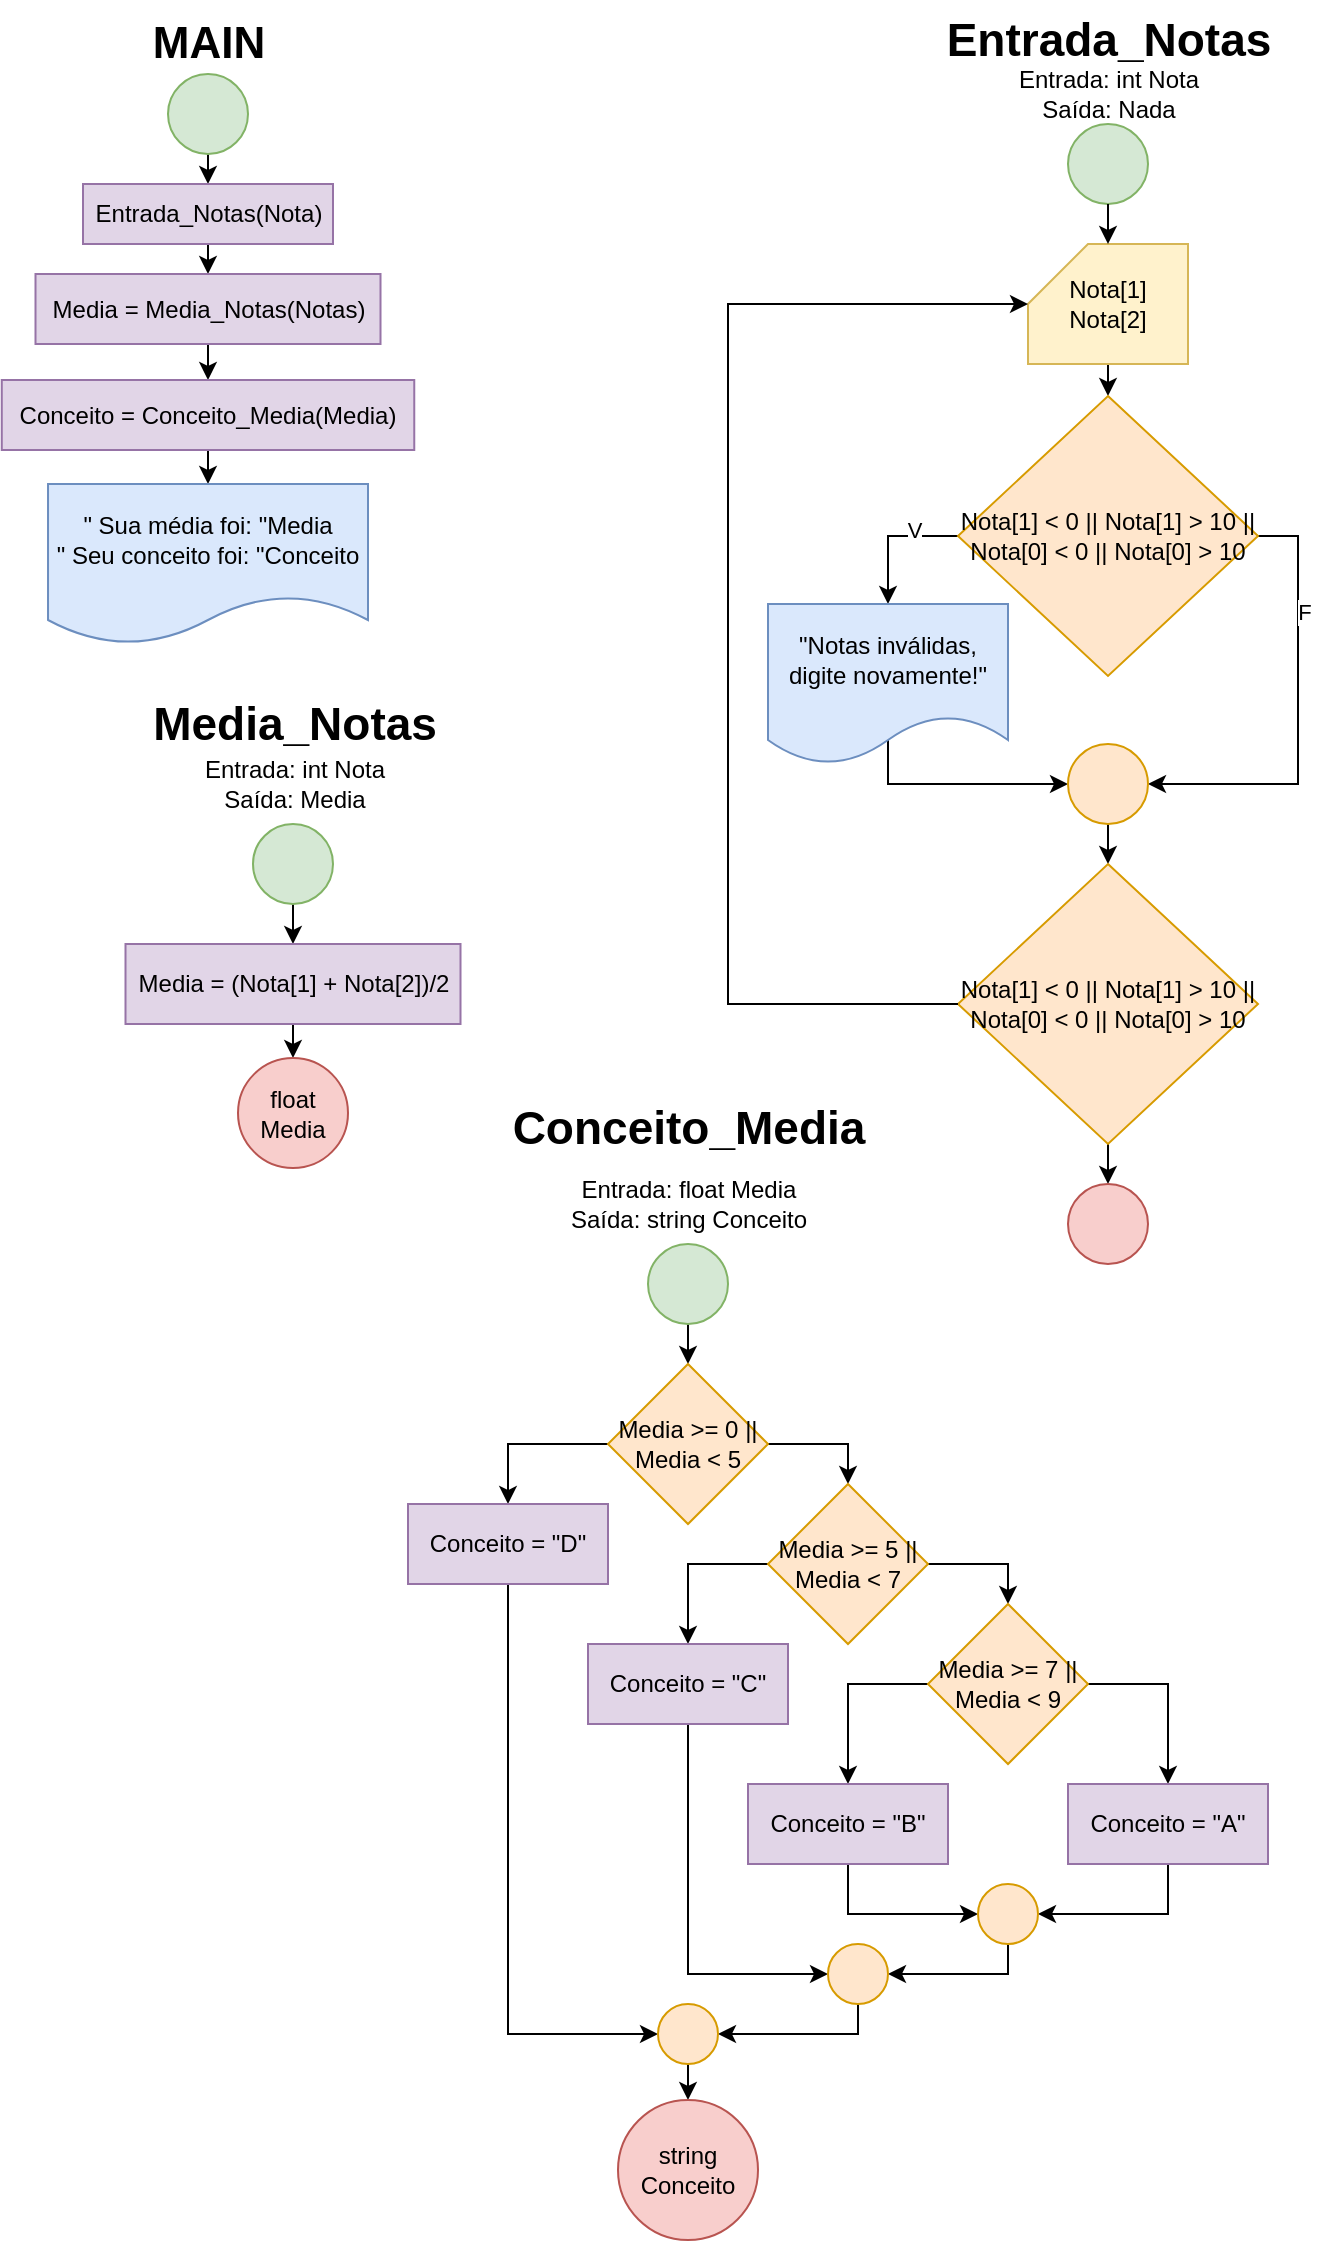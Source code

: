 <mxfile version="25.0.1">
  <diagram name="Página-1" id="zYCfNSeHl2QsqTmiDnlr">
    <mxGraphModel dx="1114" dy="616" grid="1" gridSize="10" guides="1" tooltips="1" connect="1" arrows="1" fold="1" page="1" pageScale="1" pageWidth="827" pageHeight="1169" math="0" shadow="0">
      <root>
        <mxCell id="0" />
        <mxCell id="1" parent="0" />
        <mxCell id="PNCabyUsnHT04Rcjq1vU-1" value="" style="ellipse;whiteSpace=wrap;html=1;aspect=fixed;fillColor=#d5e8d4;strokeColor=#82b366;" vertex="1" parent="1">
          <mxGeometry x="560" y="90" width="40" height="40" as="geometry" />
        </mxCell>
        <mxCell id="PNCabyUsnHT04Rcjq1vU-7" style="edgeStyle=orthogonalEdgeStyle;rounded=0;orthogonalLoop=1;jettySize=auto;html=1;exitX=0.5;exitY=1;exitDx=0;exitDy=0;exitPerimeter=0;entryX=0.5;entryY=0;entryDx=0;entryDy=0;" edge="1" parent="1" source="PNCabyUsnHT04Rcjq1vU-2" target="PNCabyUsnHT04Rcjq1vU-4">
          <mxGeometry relative="1" as="geometry" />
        </mxCell>
        <mxCell id="PNCabyUsnHT04Rcjq1vU-2" value="Nota[1]&lt;div&gt;Nota[2]&lt;/div&gt;" style="shape=card;whiteSpace=wrap;html=1;fillColor=#fff2cc;strokeColor=#d6b656;" vertex="1" parent="1">
          <mxGeometry x="540" y="150" width="80" height="60" as="geometry" />
        </mxCell>
        <mxCell id="PNCabyUsnHT04Rcjq1vU-3" style="edgeStyle=orthogonalEdgeStyle;rounded=0;orthogonalLoop=1;jettySize=auto;html=1;exitX=0.5;exitY=1;exitDx=0;exitDy=0;entryX=0.5;entryY=0;entryDx=0;entryDy=0;entryPerimeter=0;" edge="1" parent="1" source="PNCabyUsnHT04Rcjq1vU-1" target="PNCabyUsnHT04Rcjq1vU-2">
          <mxGeometry relative="1" as="geometry" />
        </mxCell>
        <mxCell id="PNCabyUsnHT04Rcjq1vU-6" style="edgeStyle=orthogonalEdgeStyle;rounded=0;orthogonalLoop=1;jettySize=auto;html=1;exitX=0;exitY=0.5;exitDx=0;exitDy=0;entryX=0.5;entryY=0;entryDx=0;entryDy=0;" edge="1" parent="1" source="PNCabyUsnHT04Rcjq1vU-4" target="PNCabyUsnHT04Rcjq1vU-5">
          <mxGeometry relative="1" as="geometry" />
        </mxCell>
        <mxCell id="PNCabyUsnHT04Rcjq1vU-8" value="V" style="edgeLabel;html=1;align=center;verticalAlign=middle;resizable=0;points=[];" vertex="1" connectable="0" parent="PNCabyUsnHT04Rcjq1vU-6">
          <mxGeometry x="-0.353" y="-3" relative="1" as="geometry">
            <mxPoint as="offset" />
          </mxGeometry>
        </mxCell>
        <mxCell id="PNCabyUsnHT04Rcjq1vU-11" style="edgeStyle=orthogonalEdgeStyle;rounded=0;orthogonalLoop=1;jettySize=auto;html=1;exitX=1;exitY=0.5;exitDx=0;exitDy=0;entryX=1;entryY=0.5;entryDx=0;entryDy=0;" edge="1" parent="1" source="PNCabyUsnHT04Rcjq1vU-4" target="PNCabyUsnHT04Rcjq1vU-9">
          <mxGeometry relative="1" as="geometry" />
        </mxCell>
        <mxCell id="PNCabyUsnHT04Rcjq1vU-62" value="F" style="edgeLabel;html=1;align=center;verticalAlign=middle;resizable=0;points=[];" vertex="1" connectable="0" parent="PNCabyUsnHT04Rcjq1vU-11">
          <mxGeometry x="-0.47" y="3" relative="1" as="geometry">
            <mxPoint as="offset" />
          </mxGeometry>
        </mxCell>
        <mxCell id="PNCabyUsnHT04Rcjq1vU-4" value="Nota[1] &amp;lt; 0 || Nota[1] &amp;gt; 10 || Nota[0] &amp;lt; 0 || Nota[0] &amp;gt; 10" style="rhombus;whiteSpace=wrap;html=1;fillColor=#ffe6cc;strokeColor=#d79b00;" vertex="1" parent="1">
          <mxGeometry x="505" y="226" width="150" height="140" as="geometry" />
        </mxCell>
        <mxCell id="PNCabyUsnHT04Rcjq1vU-10" style="edgeStyle=orthogonalEdgeStyle;rounded=0;orthogonalLoop=1;jettySize=auto;html=1;exitX=0.5;exitY=0;exitDx=0;exitDy=0;entryX=0;entryY=0.5;entryDx=0;entryDy=0;" edge="1" parent="1" source="PNCabyUsnHT04Rcjq1vU-5" target="PNCabyUsnHT04Rcjq1vU-9">
          <mxGeometry relative="1" as="geometry">
            <Array as="points">
              <mxPoint x="470" y="420" />
            </Array>
          </mxGeometry>
        </mxCell>
        <mxCell id="PNCabyUsnHT04Rcjq1vU-5" value="&quot;Notas inválidas, digite novamente!&quot;" style="shape=document;whiteSpace=wrap;html=1;boundedLbl=1;fillColor=#dae8fc;strokeColor=#6c8ebf;" vertex="1" parent="1">
          <mxGeometry x="410" y="330" width="120" height="80" as="geometry" />
        </mxCell>
        <mxCell id="PNCabyUsnHT04Rcjq1vU-13" style="edgeStyle=orthogonalEdgeStyle;rounded=0;orthogonalLoop=1;jettySize=auto;html=1;exitX=0.5;exitY=1;exitDx=0;exitDy=0;entryX=0.5;entryY=0;entryDx=0;entryDy=0;" edge="1" parent="1" source="PNCabyUsnHT04Rcjq1vU-9" target="PNCabyUsnHT04Rcjq1vU-12">
          <mxGeometry relative="1" as="geometry" />
        </mxCell>
        <mxCell id="PNCabyUsnHT04Rcjq1vU-9" value="" style="ellipse;whiteSpace=wrap;html=1;aspect=fixed;fillColor=#ffe6cc;strokeColor=#d79b00;" vertex="1" parent="1">
          <mxGeometry x="560" y="400" width="40" height="40" as="geometry" />
        </mxCell>
        <mxCell id="PNCabyUsnHT04Rcjq1vU-16" style="edgeStyle=orthogonalEdgeStyle;rounded=0;orthogonalLoop=1;jettySize=auto;html=1;exitX=0.5;exitY=1;exitDx=0;exitDy=0;entryX=0.5;entryY=0;entryDx=0;entryDy=0;" edge="1" parent="1" source="PNCabyUsnHT04Rcjq1vU-12" target="PNCabyUsnHT04Rcjq1vU-15">
          <mxGeometry relative="1" as="geometry" />
        </mxCell>
        <mxCell id="PNCabyUsnHT04Rcjq1vU-12" value="Nota[1] &amp;lt; 0 || Nota[1] &amp;gt; 10 || Nota[0] &amp;lt; 0 || Nota[0] &amp;gt; 10" style="rhombus;whiteSpace=wrap;html=1;fillColor=#ffe6cc;strokeColor=#d79b00;" vertex="1" parent="1">
          <mxGeometry x="505" y="460" width="150" height="140" as="geometry" />
        </mxCell>
        <mxCell id="PNCabyUsnHT04Rcjq1vU-14" style="edgeStyle=orthogonalEdgeStyle;rounded=0;orthogonalLoop=1;jettySize=auto;html=1;exitX=0;exitY=0.5;exitDx=0;exitDy=0;entryX=0;entryY=0;entryDx=0;entryDy=30;entryPerimeter=0;" edge="1" parent="1" source="PNCabyUsnHT04Rcjq1vU-12" target="PNCabyUsnHT04Rcjq1vU-2">
          <mxGeometry relative="1" as="geometry">
            <Array as="points">
              <mxPoint x="390" y="530" />
              <mxPoint x="390" y="180" />
            </Array>
          </mxGeometry>
        </mxCell>
        <mxCell id="PNCabyUsnHT04Rcjq1vU-15" value="" style="ellipse;whiteSpace=wrap;html=1;aspect=fixed;fillColor=#f8cecc;strokeColor=#b85450;" vertex="1" parent="1">
          <mxGeometry x="560" y="620" width="40" height="40" as="geometry" />
        </mxCell>
        <mxCell id="PNCabyUsnHT04Rcjq1vU-17" value="Entrada_Notas" style="text;html=1;align=center;verticalAlign=middle;resizable=0;points=[];autosize=1;strokeColor=none;fillColor=none;fontSize=23;fontStyle=1" vertex="1" parent="1">
          <mxGeometry x="490" y="28" width="180" height="40" as="geometry" />
        </mxCell>
        <mxCell id="PNCabyUsnHT04Rcjq1vU-18" value="Entrada: int Nota&lt;div&gt;Saída: Nada&lt;/div&gt;" style="text;html=1;align=center;verticalAlign=middle;resizable=0;points=[];autosize=1;strokeColor=none;fillColor=none;" vertex="1" parent="1">
          <mxGeometry x="525" y="55" width="110" height="40" as="geometry" />
        </mxCell>
        <mxCell id="PNCabyUsnHT04Rcjq1vU-42" style="edgeStyle=orthogonalEdgeStyle;rounded=0;orthogonalLoop=1;jettySize=auto;html=1;exitX=0.5;exitY=1;exitDx=0;exitDy=0;entryX=0.5;entryY=0;entryDx=0;entryDy=0;" edge="1" parent="1" source="PNCabyUsnHT04Rcjq1vU-39" target="PNCabyUsnHT04Rcjq1vU-41">
          <mxGeometry relative="1" as="geometry" />
        </mxCell>
        <mxCell id="PNCabyUsnHT04Rcjq1vU-39" value="" style="ellipse;whiteSpace=wrap;html=1;aspect=fixed;fillColor=#d5e8d4;strokeColor=#82b366;" vertex="1" parent="1">
          <mxGeometry x="110" y="65" width="40" height="40" as="geometry" />
        </mxCell>
        <mxCell id="PNCabyUsnHT04Rcjq1vU-40" value="MAIN" style="text;html=1;align=center;verticalAlign=middle;resizable=0;points=[];autosize=1;strokeColor=none;fillColor=none;fontSize=22;fontStyle=1" vertex="1" parent="1">
          <mxGeometry x="90" y="30" width="80" height="40" as="geometry" />
        </mxCell>
        <mxCell id="PNCabyUsnHT04Rcjq1vU-44" style="edgeStyle=orthogonalEdgeStyle;rounded=0;orthogonalLoop=1;jettySize=auto;html=1;exitX=0.5;exitY=1;exitDx=0;exitDy=0;entryX=0.5;entryY=0;entryDx=0;entryDy=0;" edge="1" parent="1" source="PNCabyUsnHT04Rcjq1vU-41" target="PNCabyUsnHT04Rcjq1vU-43">
          <mxGeometry relative="1" as="geometry" />
        </mxCell>
        <mxCell id="PNCabyUsnHT04Rcjq1vU-41" value="Entrada_Notas(Nota)" style="rounded=0;whiteSpace=wrap;html=1;fillColor=#e1d5e7;strokeColor=#9673a6;" vertex="1" parent="1">
          <mxGeometry x="67.5" y="120" width="125" height="30" as="geometry" />
        </mxCell>
        <mxCell id="PNCabyUsnHT04Rcjq1vU-46" style="edgeStyle=orthogonalEdgeStyle;rounded=0;orthogonalLoop=1;jettySize=auto;html=1;exitX=0.5;exitY=1;exitDx=0;exitDy=0;entryX=0.5;entryY=0;entryDx=0;entryDy=0;" edge="1" parent="1" source="PNCabyUsnHT04Rcjq1vU-43" target="PNCabyUsnHT04Rcjq1vU-45">
          <mxGeometry relative="1" as="geometry" />
        </mxCell>
        <mxCell id="PNCabyUsnHT04Rcjq1vU-43" value="Media = Media_Notas(Notas)" style="rounded=0;whiteSpace=wrap;html=1;fillColor=#e1d5e7;strokeColor=#9673a6;" vertex="1" parent="1">
          <mxGeometry x="43.75" y="165" width="172.5" height="35" as="geometry" />
        </mxCell>
        <mxCell id="PNCabyUsnHT04Rcjq1vU-48" style="edgeStyle=orthogonalEdgeStyle;rounded=0;orthogonalLoop=1;jettySize=auto;html=1;exitX=0.5;exitY=1;exitDx=0;exitDy=0;entryX=0.5;entryY=0;entryDx=0;entryDy=0;" edge="1" parent="1" source="PNCabyUsnHT04Rcjq1vU-45" target="PNCabyUsnHT04Rcjq1vU-47">
          <mxGeometry relative="1" as="geometry" />
        </mxCell>
        <mxCell id="PNCabyUsnHT04Rcjq1vU-45" value="Conceito = Conceito_Media(Media)" style="rounded=0;whiteSpace=wrap;html=1;fillColor=#e1d5e7;strokeColor=#9673a6;" vertex="1" parent="1">
          <mxGeometry x="26.88" y="218" width="206.25" height="35" as="geometry" />
        </mxCell>
        <mxCell id="PNCabyUsnHT04Rcjq1vU-47" value="&quot; Sua média foi: &quot;Media&lt;div&gt;&quot; Seu conceito foi: &quot;Conceito&lt;/div&gt;" style="shape=document;whiteSpace=wrap;html=1;boundedLbl=1;fillColor=#dae8fc;strokeColor=#6c8ebf;" vertex="1" parent="1">
          <mxGeometry x="50.01" y="270" width="159.99" height="80" as="geometry" />
        </mxCell>
        <mxCell id="PNCabyUsnHT04Rcjq1vU-53" style="edgeStyle=orthogonalEdgeStyle;rounded=0;orthogonalLoop=1;jettySize=auto;html=1;exitX=0.5;exitY=1;exitDx=0;exitDy=0;" edge="1" parent="1" source="PNCabyUsnHT04Rcjq1vU-49" target="PNCabyUsnHT04Rcjq1vU-52">
          <mxGeometry relative="1" as="geometry" />
        </mxCell>
        <mxCell id="PNCabyUsnHT04Rcjq1vU-49" value="" style="ellipse;whiteSpace=wrap;html=1;aspect=fixed;fillColor=#d5e8d4;strokeColor=#82b366;" vertex="1" parent="1">
          <mxGeometry x="152.5" y="440" width="40" height="40" as="geometry" />
        </mxCell>
        <mxCell id="PNCabyUsnHT04Rcjq1vU-50" value="Media_Notas" style="text;html=1;align=center;verticalAlign=middle;resizable=0;points=[];autosize=1;strokeColor=none;fillColor=none;fontSize=23;fontStyle=1" vertex="1" parent="1">
          <mxGeometry x="92.5" y="370" width="160" height="40" as="geometry" />
        </mxCell>
        <mxCell id="PNCabyUsnHT04Rcjq1vU-51" value="Entrada: int Nota&lt;div&gt;Saída: Media&lt;/div&gt;" style="text;html=1;align=center;verticalAlign=middle;resizable=0;points=[];autosize=1;strokeColor=none;fillColor=none;" vertex="1" parent="1">
          <mxGeometry x="117.5" y="400" width="110" height="40" as="geometry" />
        </mxCell>
        <mxCell id="PNCabyUsnHT04Rcjq1vU-55" style="edgeStyle=orthogonalEdgeStyle;rounded=0;orthogonalLoop=1;jettySize=auto;html=1;exitX=0.5;exitY=1;exitDx=0;exitDy=0;entryX=0.5;entryY=0;entryDx=0;entryDy=0;" edge="1" parent="1" source="PNCabyUsnHT04Rcjq1vU-52" target="PNCabyUsnHT04Rcjq1vU-54">
          <mxGeometry relative="1" as="geometry" />
        </mxCell>
        <mxCell id="PNCabyUsnHT04Rcjq1vU-52" value="Media = (Nota[1] + Nota[2])/2" style="rounded=0;whiteSpace=wrap;html=1;fillColor=#e1d5e7;strokeColor=#9673a6;" vertex="1" parent="1">
          <mxGeometry x="88.75" y="500" width="167.5" height="40" as="geometry" />
        </mxCell>
        <mxCell id="PNCabyUsnHT04Rcjq1vU-54" value="float Media" style="ellipse;whiteSpace=wrap;html=1;aspect=fixed;fillColor=#f8cecc;strokeColor=#b85450;" vertex="1" parent="1">
          <mxGeometry x="145" y="557" width="55" height="55" as="geometry" />
        </mxCell>
        <mxCell id="PNCabyUsnHT04Rcjq1vU-56" value="Conceito_Media" style="text;html=1;align=center;verticalAlign=middle;resizable=0;points=[];autosize=1;strokeColor=none;fillColor=none;fontSize=23;fontStyle=1" vertex="1" parent="1">
          <mxGeometry x="275" y="572" width="190" height="40" as="geometry" />
        </mxCell>
        <mxCell id="PNCabyUsnHT04Rcjq1vU-57" value="Entrada: float Media&lt;div&gt;Saída: string Conceito&lt;/div&gt;" style="text;html=1;align=center;verticalAlign=middle;resizable=0;points=[];autosize=1;strokeColor=none;fillColor=none;" vertex="1" parent="1">
          <mxGeometry x="300" y="610" width="140" height="40" as="geometry" />
        </mxCell>
        <mxCell id="PNCabyUsnHT04Rcjq1vU-60" style="edgeStyle=orthogonalEdgeStyle;rounded=0;orthogonalLoop=1;jettySize=auto;html=1;exitX=0.5;exitY=1;exitDx=0;exitDy=0;entryX=0.5;entryY=0;entryDx=0;entryDy=0;" edge="1" parent="1" source="PNCabyUsnHT04Rcjq1vU-58" target="PNCabyUsnHT04Rcjq1vU-59">
          <mxGeometry relative="1" as="geometry" />
        </mxCell>
        <mxCell id="PNCabyUsnHT04Rcjq1vU-58" value="" style="ellipse;whiteSpace=wrap;html=1;aspect=fixed;fillColor=#d5e8d4;strokeColor=#82b366;" vertex="1" parent="1">
          <mxGeometry x="350" y="650" width="40" height="40" as="geometry" />
        </mxCell>
        <mxCell id="PNCabyUsnHT04Rcjq1vU-64" style="edgeStyle=orthogonalEdgeStyle;rounded=0;orthogonalLoop=1;jettySize=auto;html=1;exitX=1;exitY=0.5;exitDx=0;exitDy=0;entryX=0.5;entryY=0;entryDx=0;entryDy=0;" edge="1" parent="1" source="PNCabyUsnHT04Rcjq1vU-59" target="PNCabyUsnHT04Rcjq1vU-61">
          <mxGeometry relative="1" as="geometry" />
        </mxCell>
        <mxCell id="PNCabyUsnHT04Rcjq1vU-69" style="edgeStyle=orthogonalEdgeStyle;rounded=0;orthogonalLoop=1;jettySize=auto;html=1;exitX=0;exitY=0.5;exitDx=0;exitDy=0;entryX=0.5;entryY=0;entryDx=0;entryDy=0;" edge="1" parent="1" source="PNCabyUsnHT04Rcjq1vU-59" target="PNCabyUsnHT04Rcjq1vU-68">
          <mxGeometry relative="1" as="geometry" />
        </mxCell>
        <mxCell id="PNCabyUsnHT04Rcjq1vU-59" value="Media &amp;gt;= 0 || Media &amp;lt; 5" style="rhombus;whiteSpace=wrap;html=1;fillColor=#ffe6cc;strokeColor=#d79b00;" vertex="1" parent="1">
          <mxGeometry x="330" y="710" width="80" height="80" as="geometry" />
        </mxCell>
        <mxCell id="PNCabyUsnHT04Rcjq1vU-66" style="edgeStyle=orthogonalEdgeStyle;rounded=0;orthogonalLoop=1;jettySize=auto;html=1;exitX=1;exitY=0.5;exitDx=0;exitDy=0;entryX=0.5;entryY=0;entryDx=0;entryDy=0;" edge="1" parent="1" source="PNCabyUsnHT04Rcjq1vU-61" target="PNCabyUsnHT04Rcjq1vU-65">
          <mxGeometry relative="1" as="geometry" />
        </mxCell>
        <mxCell id="PNCabyUsnHT04Rcjq1vU-71" style="edgeStyle=orthogonalEdgeStyle;rounded=0;orthogonalLoop=1;jettySize=auto;html=1;exitX=0;exitY=0.5;exitDx=0;exitDy=0;" edge="1" parent="1" source="PNCabyUsnHT04Rcjq1vU-61" target="PNCabyUsnHT04Rcjq1vU-70">
          <mxGeometry relative="1" as="geometry" />
        </mxCell>
        <mxCell id="PNCabyUsnHT04Rcjq1vU-61" value="Media &amp;gt;= 5 || Media &amp;lt; 7" style="rhombus;whiteSpace=wrap;html=1;fillColor=#ffe6cc;strokeColor=#d79b00;" vertex="1" parent="1">
          <mxGeometry x="410" y="770" width="80" height="80" as="geometry" />
        </mxCell>
        <mxCell id="PNCabyUsnHT04Rcjq1vU-73" style="edgeStyle=orthogonalEdgeStyle;rounded=0;orthogonalLoop=1;jettySize=auto;html=1;exitX=0;exitY=0.5;exitDx=0;exitDy=0;entryX=0.5;entryY=0;entryDx=0;entryDy=0;" edge="1" parent="1" source="PNCabyUsnHT04Rcjq1vU-65" target="PNCabyUsnHT04Rcjq1vU-72">
          <mxGeometry relative="1" as="geometry" />
        </mxCell>
        <mxCell id="PNCabyUsnHT04Rcjq1vU-75" style="edgeStyle=orthogonalEdgeStyle;rounded=0;orthogonalLoop=1;jettySize=auto;html=1;exitX=1;exitY=0.5;exitDx=0;exitDy=0;entryX=0.5;entryY=0;entryDx=0;entryDy=0;" edge="1" parent="1" source="PNCabyUsnHT04Rcjq1vU-65" target="PNCabyUsnHT04Rcjq1vU-74">
          <mxGeometry relative="1" as="geometry" />
        </mxCell>
        <mxCell id="PNCabyUsnHT04Rcjq1vU-65" value="Media &amp;gt;= 7 || Media &amp;lt; 9" style="rhombus;whiteSpace=wrap;html=1;fillColor=#ffe6cc;strokeColor=#d79b00;" vertex="1" parent="1">
          <mxGeometry x="490" y="830" width="80" height="80" as="geometry" />
        </mxCell>
        <mxCell id="PNCabyUsnHT04Rcjq1vU-84" style="edgeStyle=orthogonalEdgeStyle;rounded=0;orthogonalLoop=1;jettySize=auto;html=1;exitX=0.5;exitY=1;exitDx=0;exitDy=0;entryX=0;entryY=0.5;entryDx=0;entryDy=0;" edge="1" parent="1" source="PNCabyUsnHT04Rcjq1vU-68" target="PNCabyUsnHT04Rcjq1vU-80">
          <mxGeometry relative="1" as="geometry" />
        </mxCell>
        <mxCell id="PNCabyUsnHT04Rcjq1vU-68" value="Conceito = &quot;D&quot;" style="rounded=0;whiteSpace=wrap;html=1;fillColor=#e1d5e7;strokeColor=#9673a6;" vertex="1" parent="1">
          <mxGeometry x="230" y="780" width="100" height="40" as="geometry" />
        </mxCell>
        <mxCell id="PNCabyUsnHT04Rcjq1vU-82" style="edgeStyle=orthogonalEdgeStyle;rounded=0;orthogonalLoop=1;jettySize=auto;html=1;exitX=0.5;exitY=1;exitDx=0;exitDy=0;entryX=0;entryY=0.5;entryDx=0;entryDy=0;" edge="1" parent="1" source="PNCabyUsnHT04Rcjq1vU-70" target="PNCabyUsnHT04Rcjq1vU-79">
          <mxGeometry relative="1" as="geometry" />
        </mxCell>
        <mxCell id="PNCabyUsnHT04Rcjq1vU-70" value="Conceito = &quot;C&quot;" style="rounded=0;whiteSpace=wrap;html=1;fillColor=#e1d5e7;strokeColor=#9673a6;" vertex="1" parent="1">
          <mxGeometry x="320" y="850" width="100" height="40" as="geometry" />
        </mxCell>
        <mxCell id="PNCabyUsnHT04Rcjq1vU-78" style="edgeStyle=orthogonalEdgeStyle;rounded=0;orthogonalLoop=1;jettySize=auto;html=1;exitX=0.5;exitY=1;exitDx=0;exitDy=0;entryX=0;entryY=0.5;entryDx=0;entryDy=0;" edge="1" parent="1" source="PNCabyUsnHT04Rcjq1vU-72" target="PNCabyUsnHT04Rcjq1vU-76">
          <mxGeometry relative="1" as="geometry" />
        </mxCell>
        <mxCell id="PNCabyUsnHT04Rcjq1vU-72" value="Conceito = &quot;B&quot;" style="rounded=0;whiteSpace=wrap;html=1;fillColor=#e1d5e7;strokeColor=#9673a6;" vertex="1" parent="1">
          <mxGeometry x="400" y="920" width="100" height="40" as="geometry" />
        </mxCell>
        <mxCell id="PNCabyUsnHT04Rcjq1vU-77" style="edgeStyle=orthogonalEdgeStyle;rounded=0;orthogonalLoop=1;jettySize=auto;html=1;exitX=0.5;exitY=1;exitDx=0;exitDy=0;entryX=1;entryY=0.5;entryDx=0;entryDy=0;" edge="1" parent="1" source="PNCabyUsnHT04Rcjq1vU-74" target="PNCabyUsnHT04Rcjq1vU-76">
          <mxGeometry relative="1" as="geometry" />
        </mxCell>
        <mxCell id="PNCabyUsnHT04Rcjq1vU-74" value="Conceito = &quot;A&quot;" style="rounded=0;whiteSpace=wrap;html=1;fillColor=#e1d5e7;strokeColor=#9673a6;" vertex="1" parent="1">
          <mxGeometry x="560" y="920" width="100" height="40" as="geometry" />
        </mxCell>
        <mxCell id="PNCabyUsnHT04Rcjq1vU-81" style="edgeStyle=orthogonalEdgeStyle;rounded=0;orthogonalLoop=1;jettySize=auto;html=1;exitX=0.5;exitY=1;exitDx=0;exitDy=0;entryX=1;entryY=0.5;entryDx=0;entryDy=0;" edge="1" parent="1" source="PNCabyUsnHT04Rcjq1vU-76" target="PNCabyUsnHT04Rcjq1vU-79">
          <mxGeometry relative="1" as="geometry">
            <Array as="points">
              <mxPoint x="530" y="1015" />
            </Array>
          </mxGeometry>
        </mxCell>
        <mxCell id="PNCabyUsnHT04Rcjq1vU-76" value="" style="ellipse;whiteSpace=wrap;html=1;aspect=fixed;fillColor=#ffe6cc;strokeColor=#d79b00;" vertex="1" parent="1">
          <mxGeometry x="515" y="970" width="30" height="30" as="geometry" />
        </mxCell>
        <mxCell id="PNCabyUsnHT04Rcjq1vU-83" style="edgeStyle=orthogonalEdgeStyle;rounded=0;orthogonalLoop=1;jettySize=auto;html=1;exitX=0.5;exitY=1;exitDx=0;exitDy=0;entryX=1;entryY=0.5;entryDx=0;entryDy=0;" edge="1" parent="1" source="PNCabyUsnHT04Rcjq1vU-79" target="PNCabyUsnHT04Rcjq1vU-80">
          <mxGeometry relative="1" as="geometry">
            <Array as="points">
              <mxPoint x="455" y="1045" />
            </Array>
          </mxGeometry>
        </mxCell>
        <mxCell id="PNCabyUsnHT04Rcjq1vU-79" value="" style="ellipse;whiteSpace=wrap;html=1;aspect=fixed;fillColor=#ffe6cc;strokeColor=#d79b00;" vertex="1" parent="1">
          <mxGeometry x="440" y="1000" width="30" height="30" as="geometry" />
        </mxCell>
        <mxCell id="PNCabyUsnHT04Rcjq1vU-86" style="edgeStyle=orthogonalEdgeStyle;rounded=0;orthogonalLoop=1;jettySize=auto;html=1;exitX=0.5;exitY=1;exitDx=0;exitDy=0;entryX=0.5;entryY=0;entryDx=0;entryDy=0;" edge="1" parent="1" source="PNCabyUsnHT04Rcjq1vU-80" target="PNCabyUsnHT04Rcjq1vU-85">
          <mxGeometry relative="1" as="geometry" />
        </mxCell>
        <mxCell id="PNCabyUsnHT04Rcjq1vU-80" value="" style="ellipse;whiteSpace=wrap;html=1;aspect=fixed;fillColor=#ffe6cc;strokeColor=#d79b00;" vertex="1" parent="1">
          <mxGeometry x="355" y="1030" width="30" height="30" as="geometry" />
        </mxCell>
        <mxCell id="PNCabyUsnHT04Rcjq1vU-85" value="string Conceito" style="ellipse;whiteSpace=wrap;html=1;aspect=fixed;fillColor=#f8cecc;strokeColor=#b85450;" vertex="1" parent="1">
          <mxGeometry x="335" y="1078" width="70" height="70" as="geometry" />
        </mxCell>
      </root>
    </mxGraphModel>
  </diagram>
</mxfile>
